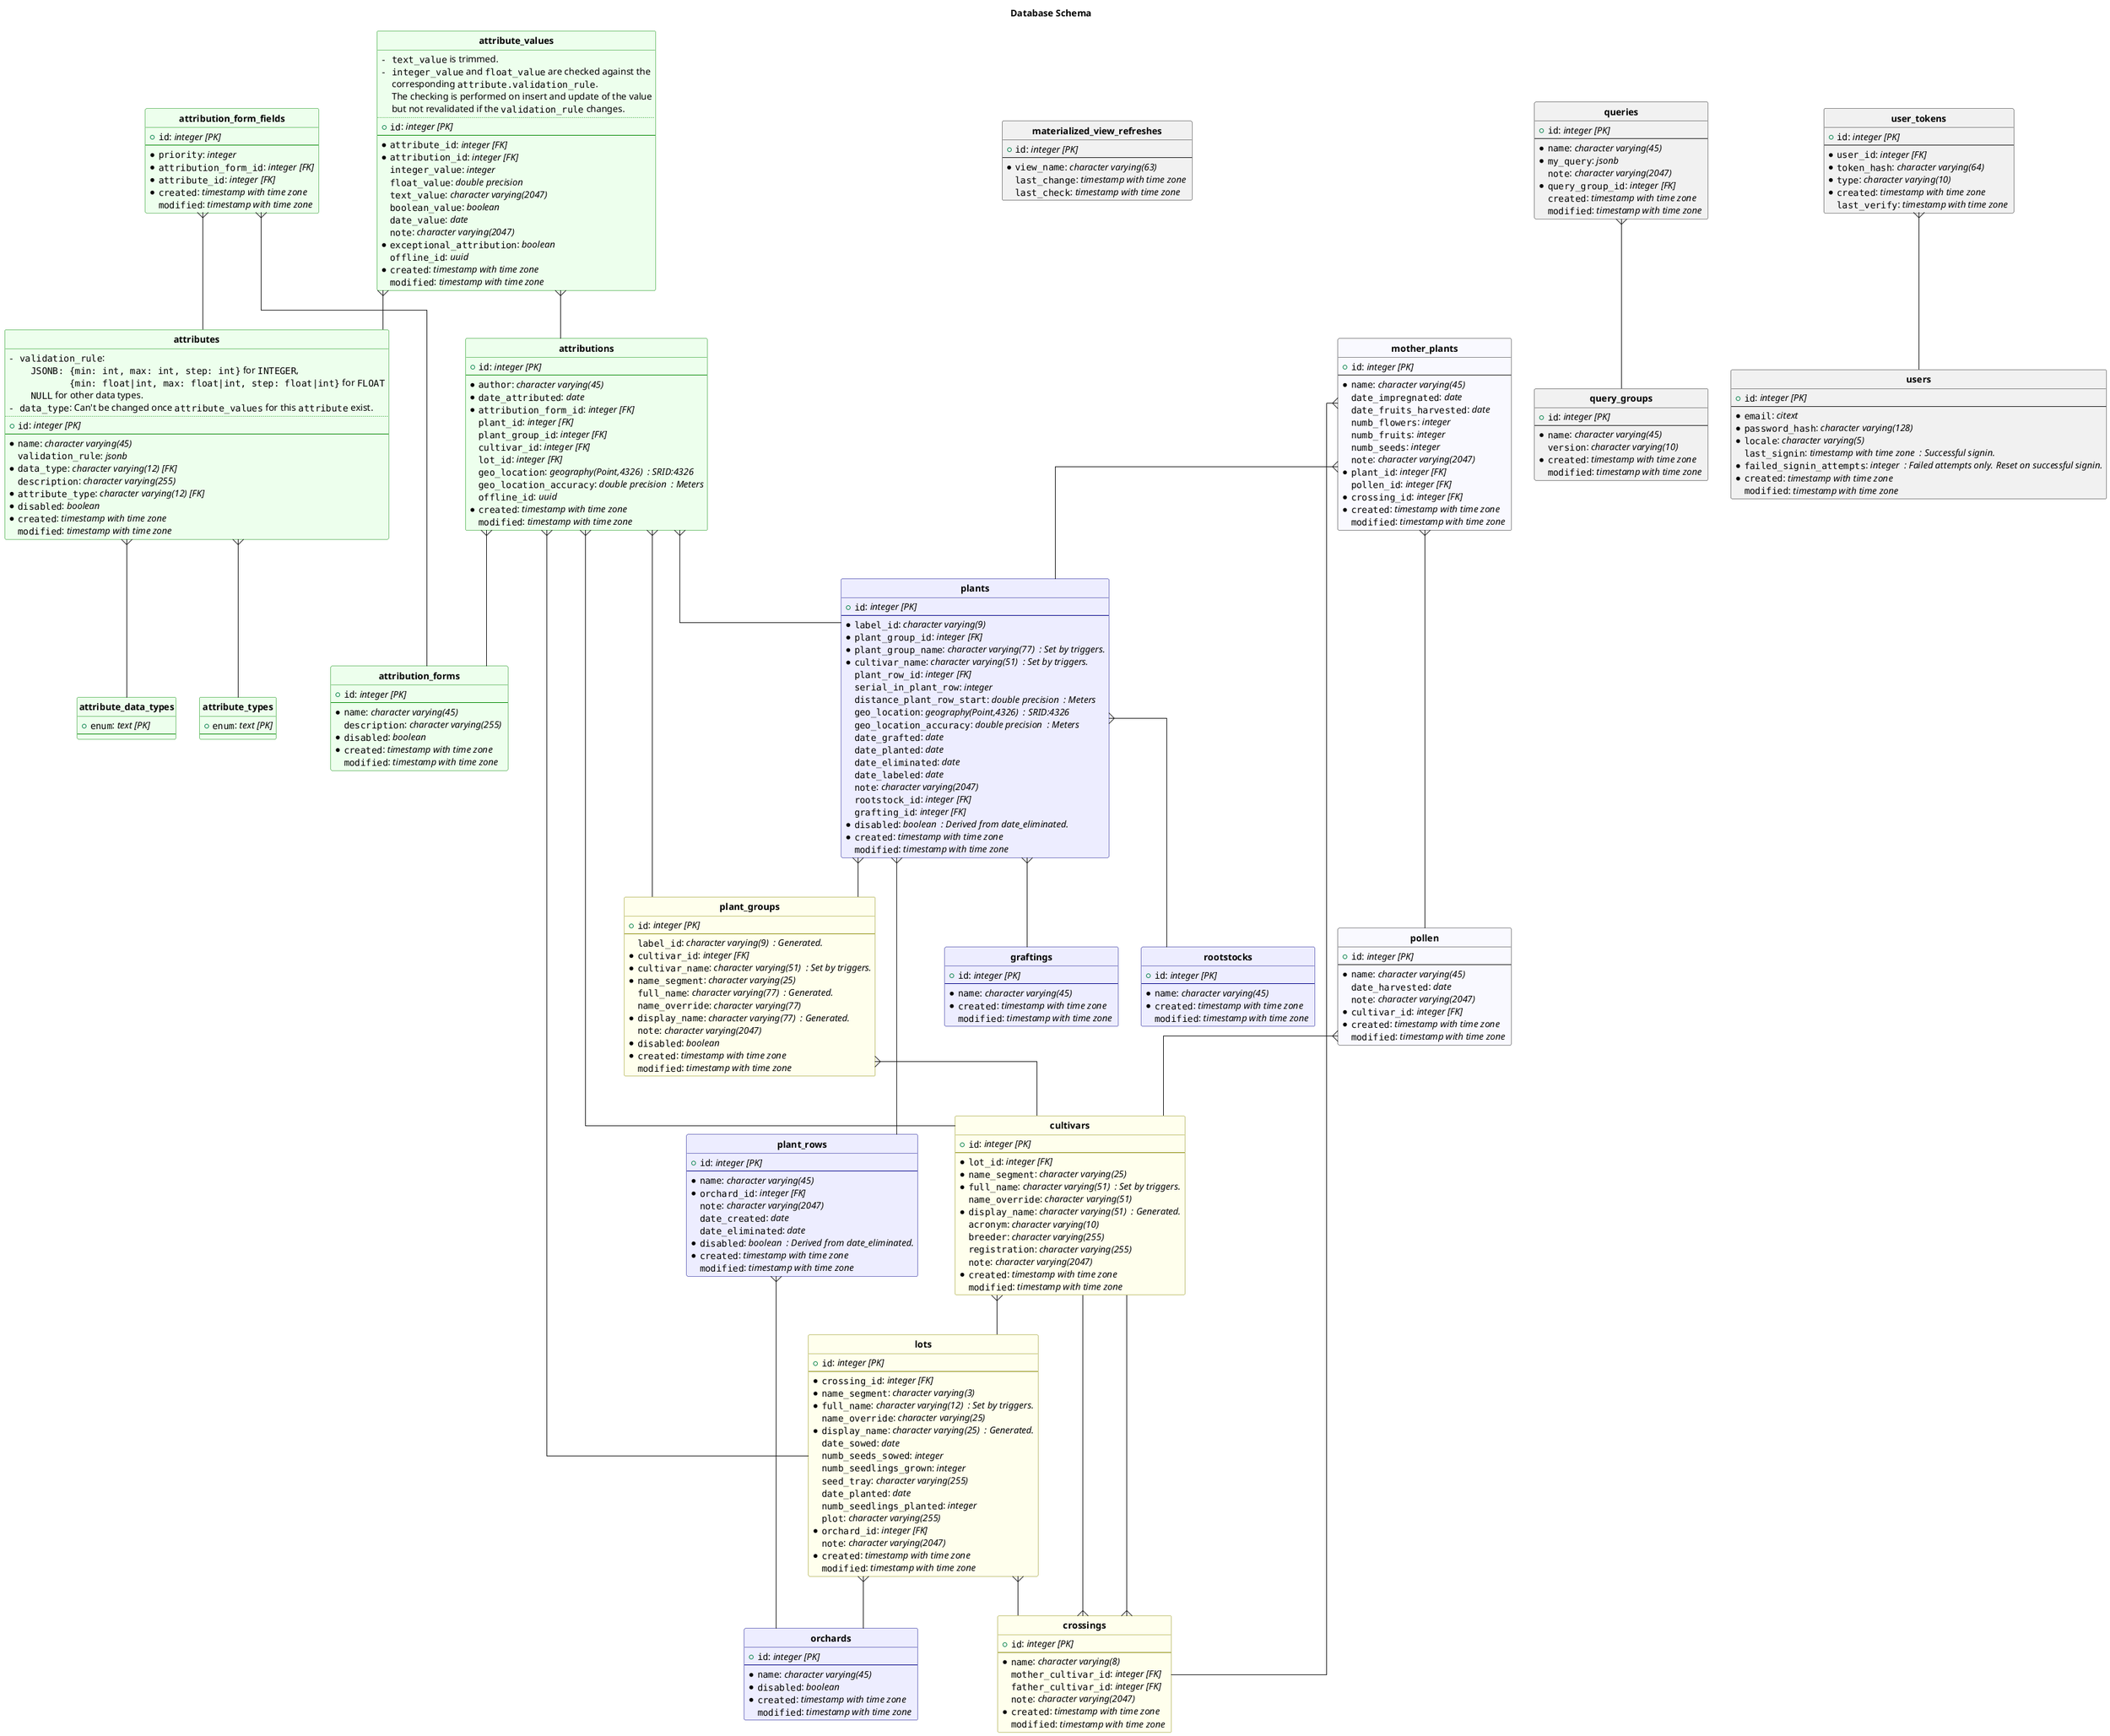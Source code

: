 @startuml
title Database Schema
hide circle
skinparam linetype ortho

entity "**attribute_data_types**" #00ff0012 ##008800 {
  + ""enum"": //text [PK]//
  --
}

entity "**attribute_types**" #00ff0012 ##008800 {
  + ""enum"": //text [PK]//
  --
}

entity "**attribute_values**" #00ff0012 ##008800 {
  ""- text_value"" is trimmed.\n""- integer_value"" and ""float_value"" are checked against the\n""  ""corresponding ""attribute.validation_rule"".\n""  ""The checking is performed on insert and update of the value\n""  ""but not revalidated if the ""validation_rule"" changes.
  ..
  + ""id"": //integer [PK]//
  --
  *""attribute_id"": //integer [FK]//
  *""attribution_id"": //integer [FK]//
  ""integer_value"": //integer //
  ""float_value"": //double precision //
  ""text_value"": //character varying(2047) //
  ""boolean_value"": //boolean //
  ""date_value"": //date //
  ""note"": //character varying(2047) //
  *""exceptional_attribution"": //boolean //
  ""offline_id"": //uuid //
  *""created"": //timestamp with time zone //
  ""modified"": //timestamp with time zone //
}

entity "**attributes**" #00ff0012 ##008800 {
  ""- validation_rule"":\n""    JSONB: {min: int, max: int, step: int}"" for ""INTEGER"",\n""           {min: float|int, max: float|int, step: float|int}"" for ""FLOAT""\n""    NULL"" for other data types.\n""- data_type"": Can&#39;t be changed once ""attribute_values"" for this ""attribute"" exist.
  ..
  + ""id"": //integer [PK]//
  --
  *""name"": //character varying(45) //
  ""validation_rule"": //jsonb //
  *""data_type"": //character varying(12) [FK]//
  ""description"": //character varying(255) //
  *""attribute_type"": //character varying(12) [FK]//
  *""disabled"": //boolean //
  *""created"": //timestamp with time zone //
  ""modified"": //timestamp with time zone //
}

entity "**attribution_form_fields**" #00ff0012 ##008800 {
  + ""id"": //integer [PK]//
  --
  *""priority"": //integer //
  *""attribution_form_id"": //integer [FK]//
  *""attribute_id"": //integer [FK]//
  *""created"": //timestamp with time zone //
  ""modified"": //timestamp with time zone //
}

entity "**attribution_forms**" #00ff0012 ##008800 {
  + ""id"": //integer [PK]//
  --
  *""name"": //character varying(45) //
  ""description"": //character varying(255) //
  *""disabled"": //boolean //
  *""created"": //timestamp with time zone //
  ""modified"": //timestamp with time zone //
}

entity "**attributions**" #00ff0012 ##008800 {
  + ""id"": //integer [PK]//
  --
  *""author"": //character varying(45) //
  *""date_attributed"": //date //
  *""attribution_form_id"": //integer [FK]//
  ""plant_id"": //integer [FK]//
  ""plant_group_id"": //integer [FK]//
  ""cultivar_id"": //integer [FK]//
  ""lot_id"": //integer [FK]//
  ""geo_location"": //geography(Point,4326)  : SRID:4326//
  ""geo_location_accuracy"": //double precision  : Meters//
  ""offline_id"": //uuid //
  *""created"": //timestamp with time zone //
  ""modified"": //timestamp with time zone //
}

entity "**crossings**" #ffff0012 ##888800 {
  + ""id"": //integer [PK]//
  --
  *""name"": //character varying(8) //
  ""mother_cultivar_id"": //integer [FK]//
  ""father_cultivar_id"": //integer [FK]//
  ""note"": //character varying(2047) //
  *""created"": //timestamp with time zone //
  ""modified"": //timestamp with time zone //
}

entity "**cultivars**" #ffff0012 ##888800 {
  + ""id"": //integer [PK]//
  --
  *""lot_id"": //integer [FK]//
  *""name_segment"": //character varying(25) //
  *""full_name"": //character varying(51)  : Set by triggers.//
  ""name_override"": //character varying(51) //
  *""display_name"": //character varying(51)  : Generated.//
  ""acronym"": //character varying(10) //
  ""breeder"": //character varying(255) //
  ""registration"": //character varying(255) //
  ""note"": //character varying(2047) //
  *""created"": //timestamp with time zone //
  ""modified"": //timestamp with time zone //
}

entity "**graftings**" #0000ff12 ##000088 {
  + ""id"": //integer [PK]//
  --
  *""name"": //character varying(45) //
  *""created"": //timestamp with time zone //
  ""modified"": //timestamp with time zone //
}

entity "**lots**" #ffff0012 ##888800 {
  + ""id"": //integer [PK]//
  --
  *""crossing_id"": //integer [FK]//
  *""name_segment"": //character varying(3) //
  *""full_name"": //character varying(12)  : Set by triggers.//
  ""name_override"": //character varying(25) //
  *""display_name"": //character varying(25)  : Generated.//
  ""date_sowed"": //date //
  ""numb_seeds_sowed"": //integer //
  ""numb_seedlings_grown"": //integer //
  ""seed_tray"": //character varying(255) //
  ""date_planted"": //date //
  ""numb_seedlings_planted"": //integer //
  ""plot"": //character varying(255) //
  *""orchard_id"": //integer [FK]//
  ""note"": //character varying(2047) //
  *""created"": //timestamp with time zone //
  ""modified"": //timestamp with time zone //
}

entity "**materialized_view_refreshes**" {
  + ""id"": //integer [PK]//
  --
  *""view_name"": //character varying(63) //
  ""last_change"": //timestamp with time zone //
  ""last_check"": //timestamp with time zone //
}

entity "**mother_plants**" #0000ff06 {
  + ""id"": //integer [PK]//
  --
  *""name"": //character varying(45) //
  ""date_impregnated"": //date //
  ""date_fruits_harvested"": //date //
  ""numb_flowers"": //integer //
  ""numb_fruits"": //integer //
  ""numb_seeds"": //integer //
  ""note"": //character varying(2047) //
  *""plant_id"": //integer [FK]//
  ""pollen_id"": //integer [FK]//
  *""crossing_id"": //integer [FK]//
  *""created"": //timestamp with time zone //
  ""modified"": //timestamp with time zone //
}

entity "**orchards**" #0000ff12 ##000088 {
  + ""id"": //integer [PK]//
  --
  *""name"": //character varying(45) //
  *""disabled"": //boolean //
  *""created"": //timestamp with time zone //
  ""modified"": //timestamp with time zone //
}

entity "**plant_groups**" #ffff0012 ##888800 {
  + ""id"": //integer [PK]//
  --
  ""label_id"": //character varying(9)  : Generated.//
  *""cultivar_id"": //integer [FK]//
  *""cultivar_name"": //character varying(51)  : Set by triggers.//
  *""name_segment"": //character varying(25) //
  ""full_name"": //character varying(77)  : Generated.//
  ""name_override"": //character varying(77) //
  *""display_name"": //character varying(77)  : Generated.//
  ""note"": //character varying(2047) //
  *""disabled"": //boolean //
  *""created"": //timestamp with time zone //
  ""modified"": //timestamp with time zone //
}

entity "**plant_rows**" #0000ff12 ##000088 {
  + ""id"": //integer [PK]//
  --
  *""name"": //character varying(45) //
  *""orchard_id"": //integer [FK]//
  ""note"": //character varying(2047) //
  ""date_created"": //date //
  ""date_eliminated"": //date //
  *""disabled"": //boolean  : Derived from date_eliminated.//
  *""created"": //timestamp with time zone //
  ""modified"": //timestamp with time zone //
}

entity "**plants**" #0000ff12 ##000088 {
  + ""id"": //integer [PK]//
  --
  *""label_id"": //character varying(9) //
  *""plant_group_id"": //integer [FK]//
  *""plant_group_name"": //character varying(77)  : Set by triggers.//
  *""cultivar_name"": //character varying(51)  : Set by triggers.//
  ""plant_row_id"": //integer [FK]//
  ""serial_in_plant_row"": //integer //
  ""distance_plant_row_start"": //double precision  : Meters//
  ""geo_location"": //geography(Point,4326)  : SRID:4326//
  ""geo_location_accuracy"": //double precision  : Meters//
  ""date_grafted"": //date //
  ""date_planted"": //date //
  ""date_eliminated"": //date //
  ""date_labeled"": //date //
  ""note"": //character varying(2047) //
  ""rootstock_id"": //integer [FK]//
  ""grafting_id"": //integer [FK]//
  *""disabled"": //boolean  : Derived from date_eliminated.//
  *""created"": //timestamp with time zone //
  ""modified"": //timestamp with time zone //
}

entity "**pollen**" #0000ff06 {
  + ""id"": //integer [PK]//
  --
  *""name"": //character varying(45) //
  ""date_harvested"": //date //
  ""note"": //character varying(2047) //
  *""cultivar_id"": //integer [FK]//
  *""created"": //timestamp with time zone //
  ""modified"": //timestamp with time zone //
}

entity "**queries**" {
  + ""id"": //integer [PK]//
  --
  *""name"": //character varying(45) //
  *""my_query"": //jsonb //
  ""note"": //character varying(2047) //
  *""query_group_id"": //integer [FK]//
  ""created"": //timestamp with time zone //
  ""modified"": //timestamp with time zone //
}

entity "**query_groups**" {
  + ""id"": //integer [PK]//
  --
  *""name"": //character varying(45) //
  ""version"": //character varying(10) //
  *""created"": //timestamp with time zone //
  ""modified"": //timestamp with time zone //
}

entity "**rootstocks**" #0000ff12 ##000088 {
  + ""id"": //integer [PK]//
  --
  *""name"": //character varying(45) //
  *""created"": //timestamp with time zone //
  ""modified"": //timestamp with time zone //
}

entity "**user_tokens**" {
  + ""id"": //integer [PK]//
  --
  *""user_id"": //integer [FK]//
  *""token_hash"": //character varying(64) //
  *""type"": //character varying(10) //
  *""created"": //timestamp with time zone //
  ""last_verify"": //timestamp with time zone //
}

entity "**users**" {
  + ""id"": //integer [PK]//
  --
  *""email"": //citext //
  *""password_hash"": //character varying(128) //
  *""locale"": //character varying(5) //
  ""last_signin"": //timestamp with time zone  : Successful signin.//
  *""failed_signin_attempts"": //integer  : Failed attempts only. Reset on successful signin.//
  *""created"": //timestamp with time zone //
  ""modified"": //timestamp with time zone //
}

"**attribute_values**"   }--  "**attributes**"

"**attribute_values**"   }--  "**attributions**"

"**attributes**"   }--  "**attribute_types**"

"**attributes**"   }--  "**attribute_data_types**"

"**attribution_form_fields**"   }--  "**attributes**"

"**attribution_form_fields**"   }--  "**attribution_forms**"

"**attributions**"   }--  "**attribution_forms**"

"**attributions**"   }--  "**cultivars**"

"**attributions**"   }--  "**lots**"

"**attributions**"   }--  "**plant_groups**"

"**attributions**"   }--  "**plants**"

"**crossings**"   }--  "**cultivars**"

"**crossings**"   }--  "**cultivars**"

"**cultivars**"   }--  "**lots**"

"**lots**"   }--  "**crossings**"

"**lots**"   }--  "**orchards**"

"**mother_plants**"   }--  "**crossings**"

"**mother_plants**"   }--  "**plants**"

"**mother_plants**"   }--  "**pollen**"

"**plant_groups**"   }--  "**cultivars**"

"**plant_rows**"   }--  "**orchards**"

"**plants**"   }--  "**graftings**"

"**plants**"   }--  "**plant_groups**"

"**plants**"   }--  "**plant_rows**"

"**plants**"   }--  "**rootstocks**"

"**pollen**"   }--  "**cultivars**"

"**queries**"   }--  "**query_groups**"

"**user_tokens**"   }--  "**users**"
@enduml
